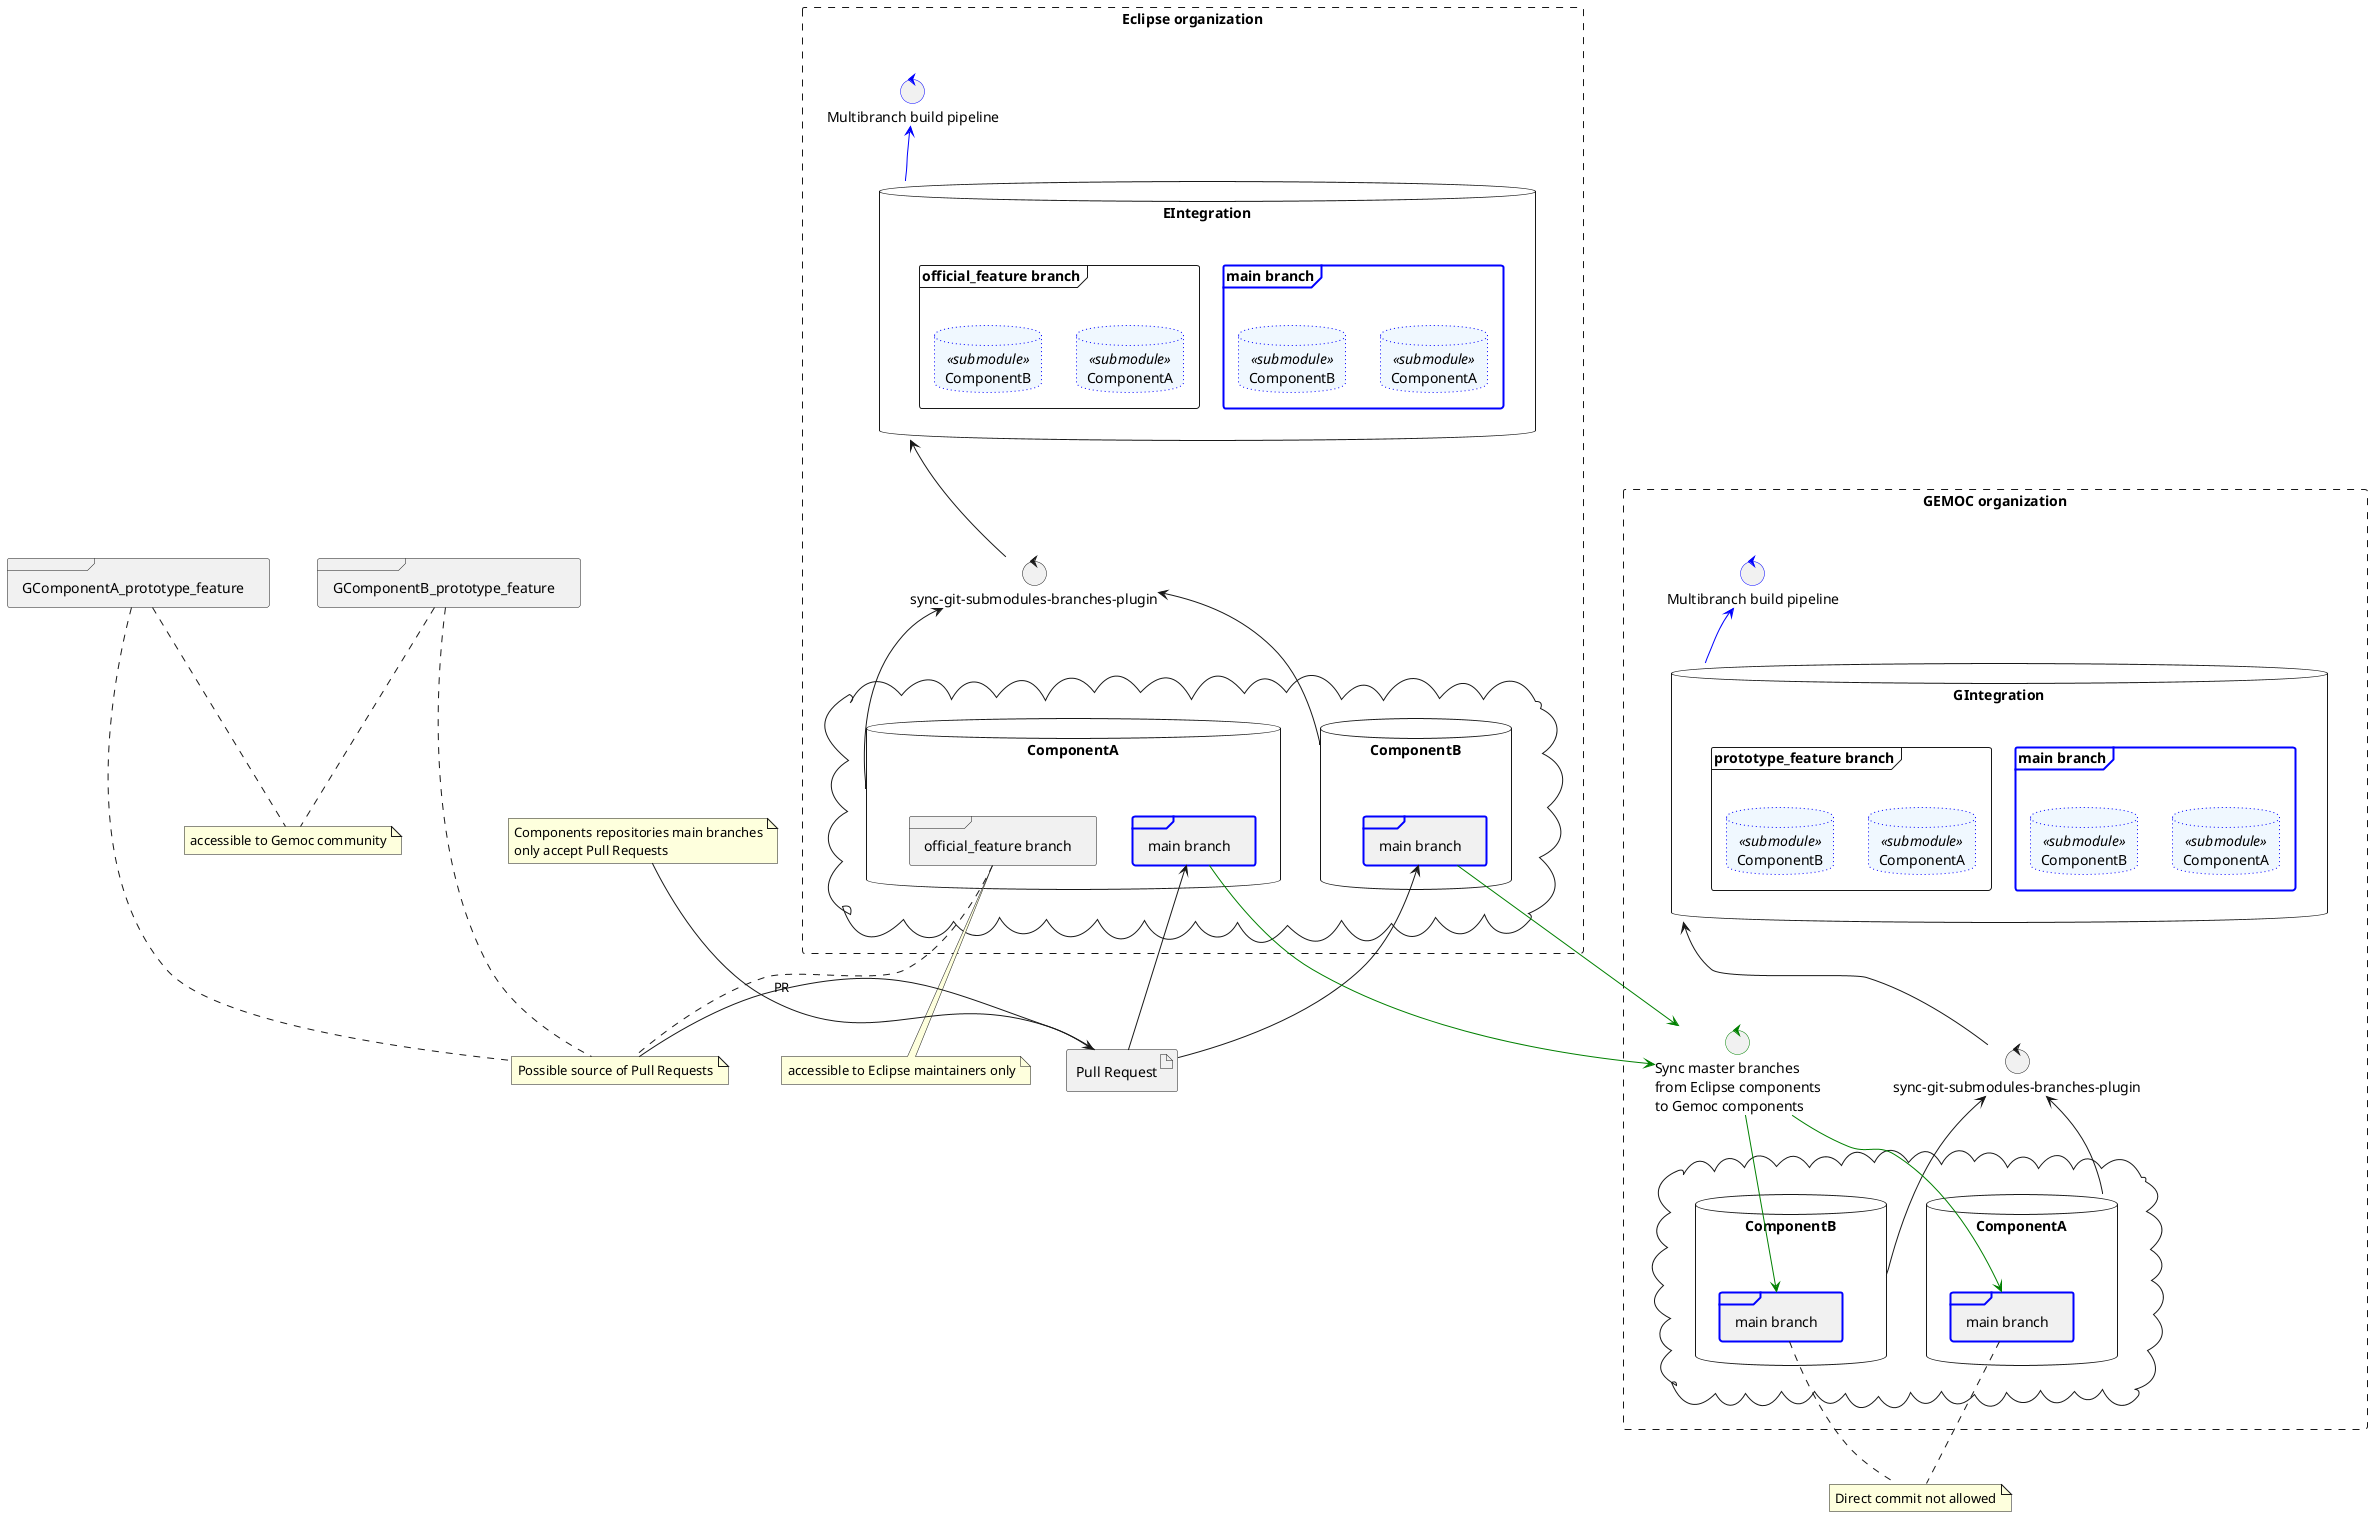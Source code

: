 @startuml
skinparam database<<submodule>> {
  backgroundColor aliceblue
  borderColor blue
}

rectangle "Eclipse organization" as eclipse_org #line.dashed {

    control "Multibranch build pipeline" as pipelineBuildEclipse  #line:blue

    pipelineBuildEclipse <-- EIntegration #blue
    database Integration as EIntegration{
        frame "main branch" as EIntegration_main  #line.bold;line:blue {
            database  "ComponentA" as EIntegration_main_ComponentA<<submodule>>  #line.dotted
            database  "ComponentB" as EIntegration_main_ComponentB<<submodule>>  #line.dotted
        }
        frame "official_feature branch" as EIntegration_official_feature  {        
            database  "ComponentA" as EIntegration_feature_ComponentA<<submodule>>  #line.dotted
            database  "ComponentB" as EIntegration_feature_ComponentB<<submodule>>  #line.dotted
        }
    }
    cloud {
    database ComponentA as EComponentA  {
        frame "main branch" as EComponentA_main  #line.bold;line:blue {
        }
        frame "official_feature branch" as EComponentA_official_feature  {
        }
    }
    database ComponentB as EComponentB  {
        frame "main branch" as EComponentB_main  #line.bold;line:blue {
        }
    }
    }
    EIntegration -[hidden]- EComponentA
    
    control "sync-git-submodules-branches-plugin" as syncSubmodulesEclipse 

    EIntegration <-- syncSubmodulesEclipse
    syncSubmodulesEclipse <-- EComponentA
    syncSubmodulesEclipse <-- EComponentB
}





artifact "Pull Request" as pr
EComponentA_main <- pr
EComponentB_main <- pr

note "Components repositories main branches\nonly accept Pull Requests" as N1
N1 -- pr

note "Possible source of Pull Requests" as N2
EComponentA_official_feature .. N2
GComponentA_prototype_feature .. N2
GComponentB_prototype_feature ... N2

N2 -> pr : PR

note "accessible to Eclipse maintainers only" as N3
EComponentA_official_feature .. N3


rectangle "GEMOC organization" as gemoc_org #line.dashed {
    
    control "Multibranch build pipeline" as pipelineBuildGemoc  #line:blue
    pipelineBuildGemoc <-- GIntegration #blue
    database Integration as GIntegration{
        frame "main branch" as GIntegration_main  #line.bold;line:blue {
            database  "ComponentA" as GIntegration_main_ComponentA<<submodule>>  #line.dotted
            database  "ComponentB" as GIntegration_main_ComponentB<<submodule>>  #line.dotted
        }
        frame "prototype_feature branch" as GIntegration_prototype_feature  {
            database  "ComponentA" as GIntegration_feature_ComponentA<<submodule>>  #line.dotted
            database  "ComponentB" as GIntegration_feature_ComponentB<<submodule>>  #line.dotted
        }
    }
    cloud {
    database ComponentA as GComponentA {
        frame "main branch" as GComponentA_main  #line.bold;line:blue {
        }
        frame "prototype_feature branch" as GComponentA_prototype_feature  {
        }
    }
    database ComponentB as GComponentB {
        frame "main branch" as GComponentB_main  #line.bold;line:blue {
        }
        frame "prototype_feature branch" as GComponentB_prototype_feature  {
        }
    }
    }
    GIntegration -[hidden]- GComponentA
    
    control "sync-git-submodules-branches-plugin" as syncSubmodulesGemoc

    GIntegration <-- syncSubmodulesGemoc  
    syncSubmodulesGemoc <-- GComponentA
    syncSubmodulesGemoc <-- GComponentB
    
    
    control "Sync master branches\nfrom Eclipse components\nto Gemoc components" as syncMaster #line:green

    EComponentA_main --> syncMaster #green
    EComponentB_main -> syncMaster #green
    syncMaster --> GComponentA_main #green
    syncMaster --> GComponentB_main #green
}

note "accessible to Gemoc community" as N4
GComponentA_prototype_feature .. N4
GComponentB_prototype_feature .. N4

note "Direct commit not allowed" as N5
GComponentA_main .. N5
GComponentB_main .. N5


eclipse_org -[hidden]-- gemoc_org


@enduml